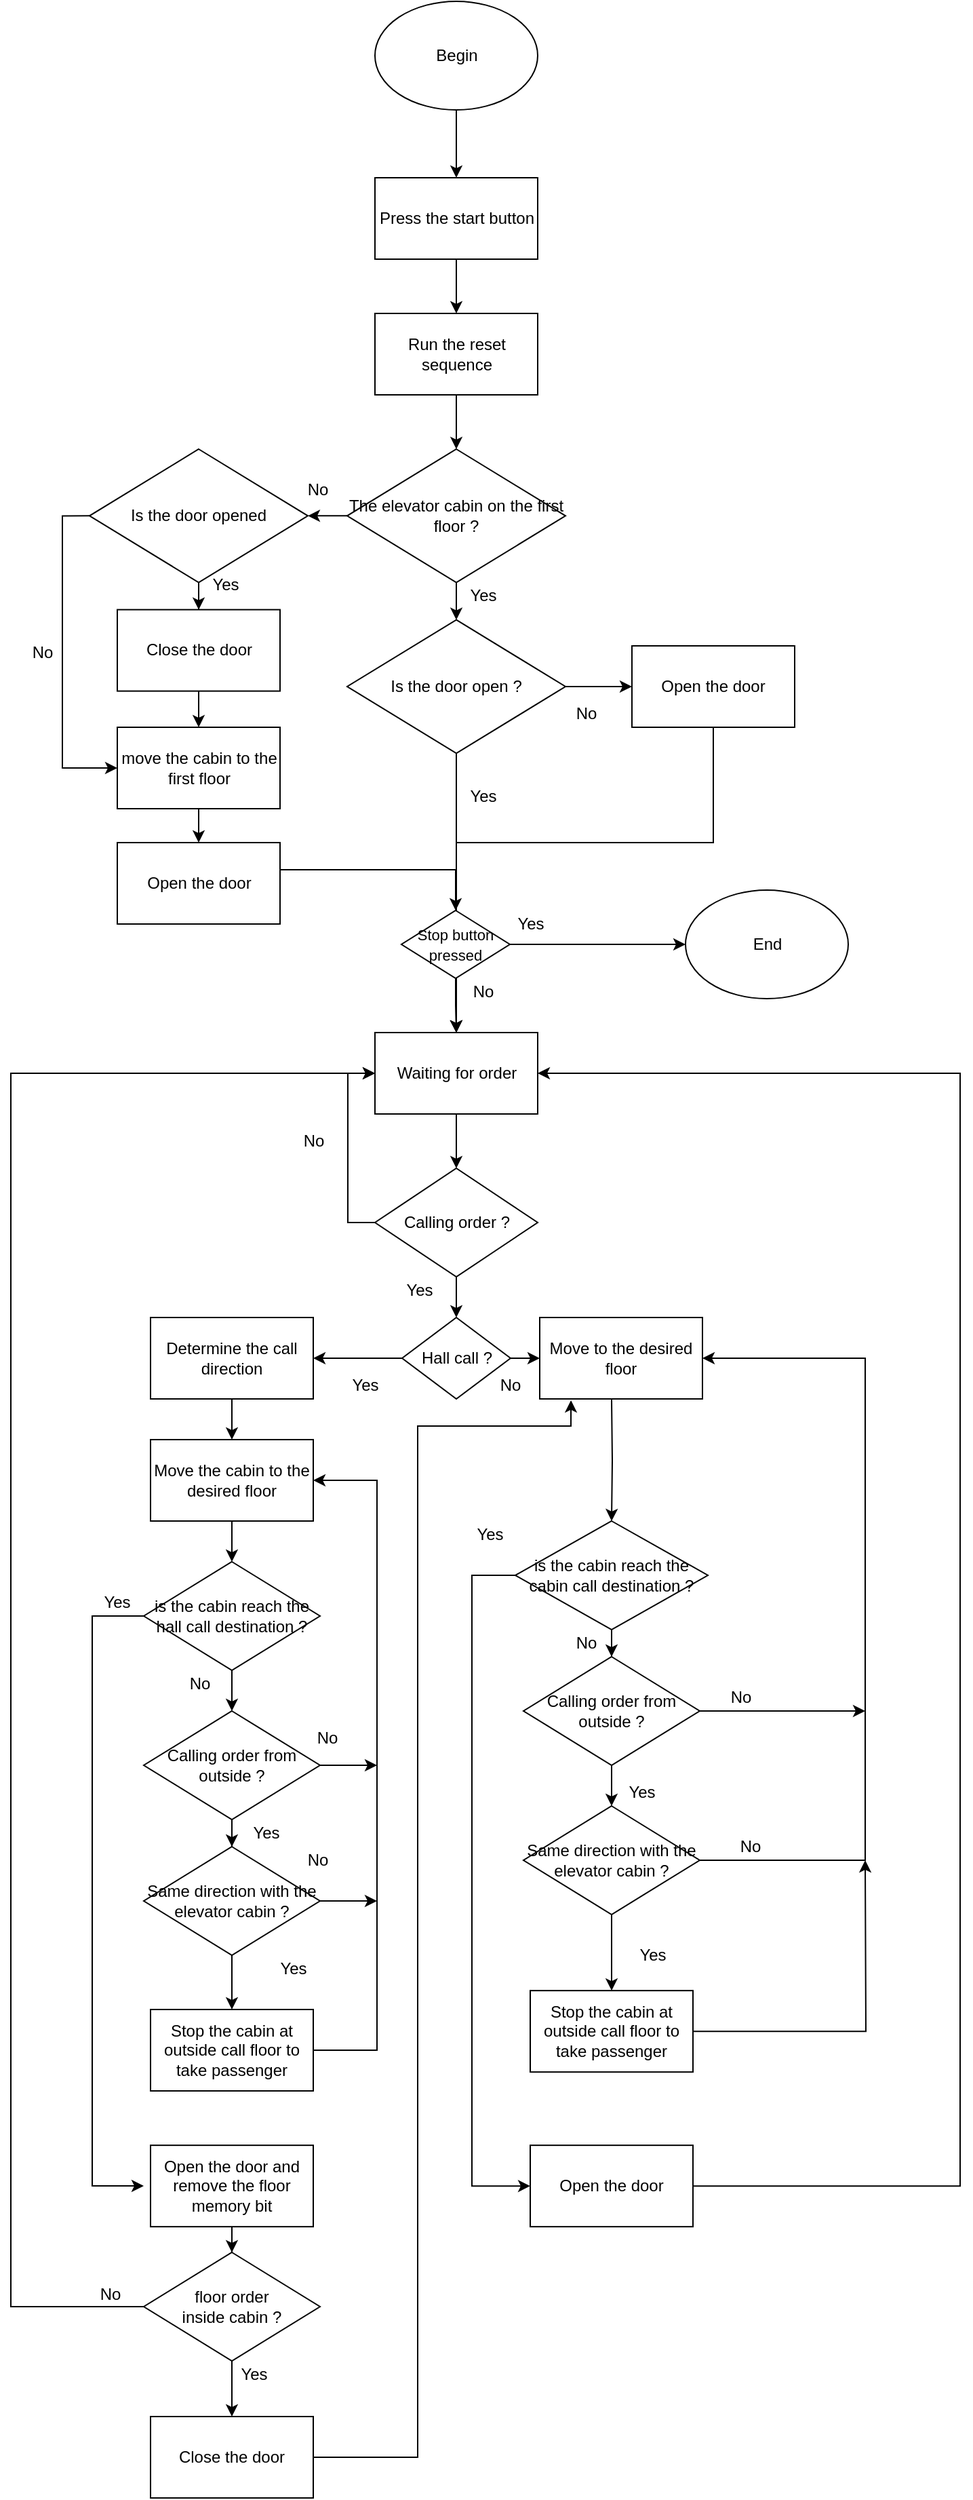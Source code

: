 <mxfile version="13.2.4" type="device"><diagram id="p5sbpsau_v9QYfeyIrQI" name="Page-1"><mxGraphModel dx="852" dy="2832" grid="1" gridSize="10" guides="1" tooltips="1" connect="1" arrows="1" fold="1" page="1" pageScale="1" pageWidth="827" pageHeight="1169" math="0" shadow="0"><root><mxCell id="0"/><mxCell id="1" parent="0"/><mxCell id="8Q7vFnTOuKzn2Cm3QJJg-75" value="" style="edgeStyle=orthogonalEdgeStyle;rounded=0;orthogonalLoop=1;jettySize=auto;html=1;" parent="1" source="mR__woh6rIqrEzdTf3bD-2" target="8Q7vFnTOuKzn2Cm3QJJg-74" edge="1"><mxGeometry relative="1" as="geometry"/></mxCell><mxCell id="mR__woh6rIqrEzdTf3bD-2" value="Begin" style="ellipse;whiteSpace=wrap;html=1;" parent="1" vertex="1"><mxGeometry x="348.5" y="-2310" width="120" height="80" as="geometry"/></mxCell><mxCell id="mR__woh6rIqrEzdTf3bD-15" value="" style="edgeStyle=orthogonalEdgeStyle;rounded=0;orthogonalLoop=1;jettySize=auto;html=1;" parent="1" source="mR__woh6rIqrEzdTf3bD-12" target="mR__woh6rIqrEzdTf3bD-14" edge="1"><mxGeometry relative="1" as="geometry"/></mxCell><mxCell id="mR__woh6rIqrEzdTf3bD-12" value="Run the reset sequence" style="rounded=0;whiteSpace=wrap;html=1;" parent="1" vertex="1"><mxGeometry x="348.5" y="-2080" width="120" height="60" as="geometry"/></mxCell><mxCell id="mR__woh6rIqrEzdTf3bD-22" value="" style="edgeStyle=orthogonalEdgeStyle;rounded=0;orthogonalLoop=1;jettySize=auto;html=1;" parent="1" source="mR__woh6rIqrEzdTf3bD-14" target="mR__woh6rIqrEzdTf3bD-21" edge="1"><mxGeometry relative="1" as="geometry"/></mxCell><mxCell id="mR__woh6rIqrEzdTf3bD-31" value="" style="edgeStyle=orthogonalEdgeStyle;rounded=0;orthogonalLoop=1;jettySize=auto;html=1;" parent="1" source="mR__woh6rIqrEzdTf3bD-14" target="mR__woh6rIqrEzdTf3bD-30" edge="1"><mxGeometry relative="1" as="geometry"/></mxCell><mxCell id="mR__woh6rIqrEzdTf3bD-14" value="The elevator cabin on the first floor ?" style="rhombus;whiteSpace=wrap;html=1;" parent="1" vertex="1"><mxGeometry x="328" y="-1980" width="161" height="98.32" as="geometry"/></mxCell><mxCell id="mR__woh6rIqrEzdTf3bD-24" value="" style="edgeStyle=orthogonalEdgeStyle;rounded=0;orthogonalLoop=1;jettySize=auto;html=1;" parent="1" source="mR__woh6rIqrEzdTf3bD-21" target="mR__woh6rIqrEzdTf3bD-23" edge="1"><mxGeometry relative="1" as="geometry"/></mxCell><mxCell id="mR__woh6rIqrEzdTf3bD-41" value="" style="edgeStyle=orthogonalEdgeStyle;rounded=0;orthogonalLoop=1;jettySize=auto;html=1;" parent="1" source="mR__woh6rIqrEzdTf3bD-21" target="mR__woh6rIqrEzdTf3bD-40" edge="1"><mxGeometry relative="1" as="geometry"/></mxCell><mxCell id="mR__woh6rIqrEzdTf3bD-21" value="Is the door open ?" style="rhombus;whiteSpace=wrap;html=1;" parent="1" vertex="1"><mxGeometry x="328" y="-1854.16" width="161" height="98.32" as="geometry"/></mxCell><mxCell id="mR__woh6rIqrEzdTf3bD-47" style="edgeStyle=orthogonalEdgeStyle;rounded=0;orthogonalLoop=1;jettySize=auto;html=1;exitX=0.5;exitY=1;exitDx=0;exitDy=0;entryX=0.5;entryY=0;entryDx=0;entryDy=0;" parent="1" source="mR__woh6rIqrEzdTf3bD-23" target="mR__woh6rIqrEzdTf3bD-40" edge="1"><mxGeometry relative="1" as="geometry"><Array as="points"><mxPoint x="598" y="-1690"/><mxPoint x="409" y="-1690"/></Array></mxGeometry></mxCell><mxCell id="mR__woh6rIqrEzdTf3bD-23" value="Open the door" style="rounded=0;whiteSpace=wrap;html=1;" parent="1" vertex="1"><mxGeometry x="538" y="-1835" width="120" height="60" as="geometry"/></mxCell><mxCell id="mR__woh6rIqrEzdTf3bD-25" value="No" style="text;html=1;align=center;verticalAlign=middle;resizable=0;points=[];autosize=1;" parent="1" vertex="1"><mxGeometry x="489" y="-1795" width="30" height="20" as="geometry"/></mxCell><mxCell id="mR__woh6rIqrEzdTf3bD-29" value="Yes" style="text;html=1;align=center;verticalAlign=middle;resizable=0;points=[];autosize=1;" parent="1" vertex="1"><mxGeometry x="408" y="-1881.68" width="40" height="20" as="geometry"/></mxCell><mxCell id="mR__woh6rIqrEzdTf3bD-34" value="" style="edgeStyle=orthogonalEdgeStyle;rounded=0;orthogonalLoop=1;jettySize=auto;html=1;" parent="1" source="mR__woh6rIqrEzdTf3bD-30" target="mR__woh6rIqrEzdTf3bD-33" edge="1"><mxGeometry relative="1" as="geometry"/></mxCell><mxCell id="mR__woh6rIqrEzdTf3bD-39" style="edgeStyle=orthogonalEdgeStyle;rounded=0;orthogonalLoop=1;jettySize=auto;html=1;exitX=0;exitY=0.5;exitDx=0;exitDy=0;entryX=0;entryY=0.5;entryDx=0;entryDy=0;" parent="1" source="mR__woh6rIqrEzdTf3bD-30" target="mR__woh6rIqrEzdTf3bD-35" edge="1"><mxGeometry relative="1" as="geometry"/></mxCell><mxCell id="mR__woh6rIqrEzdTf3bD-30" value="Is the door opened" style="rhombus;whiteSpace=wrap;html=1;" parent="1" vertex="1"><mxGeometry x="138" y="-1980" width="161" height="98.32" as="geometry"/></mxCell><mxCell id="mR__woh6rIqrEzdTf3bD-32" value="No" style="text;html=1;align=center;verticalAlign=middle;resizable=0;points=[];autosize=1;" parent="1" vertex="1"><mxGeometry x="291" y="-1960" width="30" height="20" as="geometry"/></mxCell><mxCell id="mR__woh6rIqrEzdTf3bD-36" value="" style="edgeStyle=orthogonalEdgeStyle;rounded=0;orthogonalLoop=1;jettySize=auto;html=1;" parent="1" source="mR__woh6rIqrEzdTf3bD-33" target="mR__woh6rIqrEzdTf3bD-35" edge="1"><mxGeometry relative="1" as="geometry"/></mxCell><mxCell id="mR__woh6rIqrEzdTf3bD-33" value="Close the door" style="rounded=0;whiteSpace=wrap;html=1;" parent="1" vertex="1"><mxGeometry x="158.5" y="-1861.68" width="120" height="60" as="geometry"/></mxCell><mxCell id="mR__woh6rIqrEzdTf3bD-53" value="" style="edgeStyle=orthogonalEdgeStyle;rounded=0;orthogonalLoop=1;jettySize=auto;html=1;" parent="1" source="mR__woh6rIqrEzdTf3bD-35" target="mR__woh6rIqrEzdTf3bD-52" edge="1"><mxGeometry relative="1" as="geometry"/></mxCell><mxCell id="mR__woh6rIqrEzdTf3bD-35" value="move the cabin to the first floor" style="rounded=0;whiteSpace=wrap;html=1;" parent="1" vertex="1"><mxGeometry x="158.5" y="-1775" width="120" height="60" as="geometry"/></mxCell><mxCell id="8Q7vFnTOuKzn2Cm3QJJg-78" value="" style="edgeStyle=orthogonalEdgeStyle;rounded=0;orthogonalLoop=1;jettySize=auto;html=1;" parent="1" source="mR__woh6rIqrEzdTf3bD-40" target="8Q7vFnTOuKzn2Cm3QJJg-77" edge="1"><mxGeometry relative="1" as="geometry"/></mxCell><mxCell id="mR__woh6rIqrEzdTf3bD-40" value="Waiting for order" style="rounded=0;whiteSpace=wrap;html=1;" parent="1" vertex="1"><mxGeometry x="348.5" y="-1550" width="120" height="60" as="geometry"/></mxCell><mxCell id="mR__woh6rIqrEzdTf3bD-55" value="" style="edgeStyle=orthogonalEdgeStyle;rounded=0;orthogonalLoop=1;jettySize=auto;html=1;entryX=0.5;entryY=0;entryDx=0;entryDy=0;" parent="1" source="8Q7vFnTOuKzn2Cm3QJJg-126" target="mR__woh6rIqrEzdTf3bD-40" edge="1"><mxGeometry relative="1" as="geometry"><mxPoint x="408" y="-1660" as="targetPoint"/></mxGeometry></mxCell><mxCell id="mR__woh6rIqrEzdTf3bD-52" value="Open the door" style="rounded=0;whiteSpace=wrap;html=1;" parent="1" vertex="1"><mxGeometry x="158.5" y="-1690" width="120" height="60" as="geometry"/></mxCell><mxCell id="mR__woh6rIqrEzdTf3bD-56" value="Yes" style="text;html=1;align=center;verticalAlign=middle;resizable=0;points=[];autosize=1;" parent="1" vertex="1"><mxGeometry x="408" y="-1734" width="40" height="20" as="geometry"/></mxCell><mxCell id="mR__woh6rIqrEzdTf3bD-57" value="No" style="text;html=1;align=center;verticalAlign=middle;resizable=0;points=[];autosize=1;" parent="1" vertex="1"><mxGeometry x="88" y="-1840" width="30" height="20" as="geometry"/></mxCell><mxCell id="mR__woh6rIqrEzdTf3bD-58" value="Yes" style="text;html=1;align=center;verticalAlign=middle;resizable=0;points=[];autosize=1;" parent="1" vertex="1"><mxGeometry x="218" y="-1890" width="40" height="20" as="geometry"/></mxCell><mxCell id="Mq6rToyhjG0po9L1YqAN-29" value="" style="edgeStyle=orthogonalEdgeStyle;rounded=0;orthogonalLoop=1;jettySize=auto;html=1;" parent="1" source="mR__woh6rIqrEzdTf3bD-110" target="mR__woh6rIqrEzdTf3bD-111" edge="1"><mxGeometry relative="1" as="geometry"/></mxCell><mxCell id="mR__woh6rIqrEzdTf3bD-110" value="Determine the call direction" style="rounded=0;whiteSpace=wrap;html=1;" parent="1" vertex="1"><mxGeometry x="183" y="-1340" width="120" height="60" as="geometry"/></mxCell><mxCell id="Mq6rToyhjG0po9L1YqAN-32" value="" style="edgeStyle=orthogonalEdgeStyle;rounded=0;orthogonalLoop=1;jettySize=auto;html=1;" parent="1" source="mR__woh6rIqrEzdTf3bD-111" target="8Q7vFnTOuKzn2Cm3QJJg-111" edge="1"><mxGeometry relative="1" as="geometry"/></mxCell><mxCell id="mR__woh6rIqrEzdTf3bD-111" value="Move the cabin to the desired floor" style="rounded=0;whiteSpace=wrap;html=1;" parent="1" vertex="1"><mxGeometry x="183" y="-1250" width="120" height="60" as="geometry"/></mxCell><mxCell id="Mq6rToyhjG0po9L1YqAN-56" value="" style="edgeStyle=orthogonalEdgeStyle;rounded=0;orthogonalLoop=1;jettySize=auto;html=1;entryX=1;entryY=0.5;entryDx=0;entryDy=0;" parent="1" source="mR__woh6rIqrEzdTf3bD-113" target="mR__woh6rIqrEzdTf3bD-111" edge="1"><mxGeometry relative="1" as="geometry"><mxPoint x="330" y="-1220" as="targetPoint"/><Array as="points"><mxPoint x="350" y="-800"/><mxPoint x="350" y="-1220"/></Array></mxGeometry></mxCell><mxCell id="mR__woh6rIqrEzdTf3bD-113" value="Stop the cabin at outside call floor to take passenger" style="rounded=0;whiteSpace=wrap;html=1;" parent="1" vertex="1"><mxGeometry x="183" y="-830" width="120" height="60" as="geometry"/></mxCell><mxCell id="Mq6rToyhjG0po9L1YqAN-70" value="" style="edgeStyle=orthogonalEdgeStyle;rounded=0;orthogonalLoop=1;jettySize=auto;html=1;entryX=0.5;entryY=0;entryDx=0;entryDy=0;" parent="1" source="mR__woh6rIqrEzdTf3bD-114" target="8Q7vFnTOuKzn2Cm3QJJg-19" edge="1"><mxGeometry relative="1" as="geometry"><mxPoint x="390" y="-590" as="targetPoint"/></mxGeometry></mxCell><mxCell id="mR__woh6rIqrEzdTf3bD-114" value="Open the door and remove the floor memory bit" style="rounded=0;whiteSpace=wrap;html=1;" parent="1" vertex="1"><mxGeometry x="183" y="-729.92" width="120" height="60" as="geometry"/></mxCell><mxCell id="8Q7vFnTOuKzn2Cm3QJJg-5" value="Move to the desired floor" style="rounded=0;whiteSpace=wrap;html=1;" parent="1" vertex="1"><mxGeometry x="470" y="-1340" width="120" height="60" as="geometry"/></mxCell><mxCell id="8Q7vFnTOuKzn2Cm3QJJg-13" value="" style="edgeStyle=orthogonalEdgeStyle;rounded=0;orthogonalLoop=1;jettySize=auto;html=1;" parent="1" source="8Q7vFnTOuKzn2Cm3QJJg-6" target="8Q7vFnTOuKzn2Cm3QJJg-10" edge="1"><mxGeometry relative="1" as="geometry"/></mxCell><mxCell id="Mq6rToyhjG0po9L1YqAN-27" value="" style="edgeStyle=orthogonalEdgeStyle;rounded=0;orthogonalLoop=1;jettySize=auto;html=1;" parent="1" source="8Q7vFnTOuKzn2Cm3QJJg-6" edge="1"><mxGeometry relative="1" as="geometry"><mxPoint x="710" y="-1050" as="targetPoint"/></mxGeometry></mxCell><mxCell id="8Q7vFnTOuKzn2Cm3QJJg-6" value="Calling order from outside ?" style="rhombus;whiteSpace=wrap;html=1;" parent="1" vertex="1"><mxGeometry x="458" y="-1090" width="130" height="80" as="geometry"/></mxCell><mxCell id="8Q7vFnTOuKzn2Cm3QJJg-16" value="" style="edgeStyle=orthogonalEdgeStyle;rounded=0;orthogonalLoop=1;jettySize=auto;html=1;" parent="1" source="8Q7vFnTOuKzn2Cm3QJJg-10" target="8Q7vFnTOuKzn2Cm3QJJg-14" edge="1"><mxGeometry relative="1" as="geometry"/></mxCell><mxCell id="Mq6rToyhjG0po9L1YqAN-25" value="" style="edgeStyle=orthogonalEdgeStyle;rounded=0;orthogonalLoop=1;jettySize=auto;html=1;entryX=1;entryY=0.5;entryDx=0;entryDy=0;" parent="1" source="8Q7vFnTOuKzn2Cm3QJJg-10" target="8Q7vFnTOuKzn2Cm3QJJg-5" edge="1"><mxGeometry relative="1" as="geometry"><mxPoint x="668" y="-1310" as="targetPoint"/><Array as="points"><mxPoint x="710" y="-940"/><mxPoint x="710" y="-1310"/></Array></mxGeometry></mxCell><mxCell id="8Q7vFnTOuKzn2Cm3QJJg-10" value="Same direction with the elevator cabin ?" style="rhombus;whiteSpace=wrap;html=1;" parent="1" vertex="1"><mxGeometry x="458" y="-980" width="130" height="80" as="geometry"/></mxCell><mxCell id="8Q7vFnTOuKzn2Cm3QJJg-14" value="Stop the cabin at outside call floor to take passenger" style="rounded=0;whiteSpace=wrap;html=1;" parent="1" vertex="1"><mxGeometry x="463" y="-843.92" width="120" height="60" as="geometry"/></mxCell><mxCell id="8Q7vFnTOuKzn2Cm3QJJg-25" value="" style="edgeStyle=orthogonalEdgeStyle;rounded=0;orthogonalLoop=1;jettySize=auto;html=1;" parent="1" source="8Q7vFnTOuKzn2Cm3QJJg-19" target="8Q7vFnTOuKzn2Cm3QJJg-23" edge="1"><mxGeometry relative="1" as="geometry"/></mxCell><mxCell id="Mq6rToyhjG0po9L1YqAN-72" value="" style="edgeStyle=orthogonalEdgeStyle;rounded=0;orthogonalLoop=1;jettySize=auto;html=1;entryX=0;entryY=0.5;entryDx=0;entryDy=0;" parent="1" source="8Q7vFnTOuKzn2Cm3QJJg-19" target="mR__woh6rIqrEzdTf3bD-40" edge="1"><mxGeometry relative="1" as="geometry"><mxPoint x="230" y="-1510" as="targetPoint"/><Array as="points"><mxPoint x="80" y="-611"/><mxPoint x="80" y="-1520"/></Array></mxGeometry></mxCell><mxCell id="8Q7vFnTOuKzn2Cm3QJJg-19" value="floor order &lt;br&gt;inside cabin ?" style="rhombus;whiteSpace=wrap;html=1;" parent="1" vertex="1"><mxGeometry x="178" y="-651" width="130" height="80" as="geometry"/></mxCell><mxCell id="Mq6rToyhjG0po9L1YqAN-74" value="" style="edgeStyle=orthogonalEdgeStyle;rounded=0;orthogonalLoop=1;jettySize=auto;html=1;entryX=0.192;entryY=1.017;entryDx=0;entryDy=0;entryPerimeter=0;" parent="1" source="8Q7vFnTOuKzn2Cm3QJJg-23" target="8Q7vFnTOuKzn2Cm3QJJg-5" edge="1"><mxGeometry relative="1" as="geometry"><mxPoint x="390" y="-1260" as="targetPoint"/><Array as="points"><mxPoint x="380" y="-500"/><mxPoint x="380" y="-1260"/><mxPoint x="493" y="-1260"/></Array></mxGeometry></mxCell><mxCell id="8Q7vFnTOuKzn2Cm3QJJg-23" value="Close the door" style="rounded=0;whiteSpace=wrap;html=1;" parent="1" vertex="1"><mxGeometry x="183" y="-530" width="120" height="60" as="geometry"/></mxCell><mxCell id="8Q7vFnTOuKzn2Cm3QJJg-36" value="Yes" style="text;html=1;align=center;verticalAlign=middle;resizable=0;points=[];autosize=1;" parent="1" vertex="1"><mxGeometry x="524.5" y="-1000" width="40" height="20" as="geometry"/></mxCell><mxCell id="8Q7vFnTOuKzn2Cm3QJJg-37" value="No" style="text;html=1;align=center;verticalAlign=middle;resizable=0;points=[];autosize=1;" parent="1" vertex="1"><mxGeometry x="603" y="-1070" width="30" height="20" as="geometry"/></mxCell><mxCell id="8Q7vFnTOuKzn2Cm3QJJg-39" value="Yes" style="text;html=1;align=center;verticalAlign=middle;resizable=0;points=[];autosize=1;" parent="1" vertex="1"><mxGeometry x="532.5" y="-879.96" width="40" height="20" as="geometry"/></mxCell><mxCell id="8Q7vFnTOuKzn2Cm3QJJg-55" style="edgeStyle=orthogonalEdgeStyle;rounded=0;orthogonalLoop=1;jettySize=auto;html=1;exitX=0;exitY=0.5;exitDx=0;exitDy=0;entryX=0;entryY=0.5;entryDx=0;entryDy=0;" parent="1" source="8Q7vFnTOuKzn2Cm3QJJg-50" target="8Q7vFnTOuKzn2Cm3QJJg-17" edge="1"><mxGeometry relative="1" as="geometry"><mxPoint x="463" y="-740" as="targetPoint"/><Array as="points"><mxPoint x="420" y="-1150"/><mxPoint x="420" y="-700"/></Array></mxGeometry></mxCell><mxCell id="Mq6rToyhjG0po9L1YqAN-23" value="" style="edgeStyle=orthogonalEdgeStyle;rounded=0;orthogonalLoop=1;jettySize=auto;html=1;" parent="1" source="8Q7vFnTOuKzn2Cm3QJJg-50" target="8Q7vFnTOuKzn2Cm3QJJg-6" edge="1"><mxGeometry relative="1" as="geometry"/></mxCell><mxCell id="8Q7vFnTOuKzn2Cm3QJJg-50" value="is the cabin reach the cabin call destination ?" style="rhombus;whiteSpace=wrap;html=1;" parent="1" vertex="1"><mxGeometry x="452" y="-1190" width="142" height="80" as="geometry"/></mxCell><mxCell id="8Q7vFnTOuKzn2Cm3QJJg-54" value="No" style="text;html=1;align=center;verticalAlign=middle;resizable=0;points=[];autosize=1;" parent="1" vertex="1"><mxGeometry x="489" y="-1110" width="30" height="20" as="geometry"/></mxCell><mxCell id="8Q7vFnTOuKzn2Cm3QJJg-59" value="No" style="text;html=1;align=center;verticalAlign=middle;resizable=0;points=[];autosize=1;" parent="1" vertex="1"><mxGeometry x="610" y="-960" width="30" height="20" as="geometry"/></mxCell><mxCell id="8Q7vFnTOuKzn2Cm3QJJg-60" value="Yes" style="text;html=1;align=center;verticalAlign=middle;resizable=0;points=[];autosize=1;" parent="1" vertex="1"><mxGeometry x="413" y="-1190" width="40" height="20" as="geometry"/></mxCell><mxCell id="8Q7vFnTOuKzn2Cm3QJJg-67" value="Yes" style="text;html=1;align=center;verticalAlign=middle;resizable=0;points=[];autosize=1;" parent="1" vertex="1"><mxGeometry x="321" y="-1300" width="40" height="20" as="geometry"/></mxCell><mxCell id="8Q7vFnTOuKzn2Cm3QJJg-76" value="" style="edgeStyle=orthogonalEdgeStyle;rounded=0;orthogonalLoop=1;jettySize=auto;html=1;" parent="1" source="8Q7vFnTOuKzn2Cm3QJJg-74" target="mR__woh6rIqrEzdTf3bD-12" edge="1"><mxGeometry relative="1" as="geometry"/></mxCell><mxCell id="8Q7vFnTOuKzn2Cm3QJJg-74" value="Press the start button" style="rounded=0;whiteSpace=wrap;html=1;" parent="1" vertex="1"><mxGeometry x="348.5" y="-2180" width="120" height="60" as="geometry"/></mxCell><mxCell id="8Q7vFnTOuKzn2Cm3QJJg-79" style="edgeStyle=orthogonalEdgeStyle;rounded=0;orthogonalLoop=1;jettySize=auto;html=1;exitX=0;exitY=0.5;exitDx=0;exitDy=0;entryX=0;entryY=0.5;entryDx=0;entryDy=0;" parent="1" source="8Q7vFnTOuKzn2Cm3QJJg-77" target="mR__woh6rIqrEzdTf3bD-40" edge="1"><mxGeometry relative="1" as="geometry"/></mxCell><mxCell id="8Q7vFnTOuKzn2Cm3QJJg-84" value="" style="edgeStyle=orthogonalEdgeStyle;rounded=0;orthogonalLoop=1;jettySize=auto;html=1;" parent="1" source="8Q7vFnTOuKzn2Cm3QJJg-77" target="8Q7vFnTOuKzn2Cm3QJJg-83" edge="1"><mxGeometry relative="1" as="geometry"/></mxCell><mxCell id="8Q7vFnTOuKzn2Cm3QJJg-77" value="Calling order ?" style="rhombus;whiteSpace=wrap;html=1;" parent="1" vertex="1"><mxGeometry x="348.5" y="-1450" width="120" height="80" as="geometry"/></mxCell><mxCell id="8Q7vFnTOuKzn2Cm3QJJg-81" value="No" style="text;html=1;align=center;verticalAlign=middle;resizable=0;points=[];autosize=1;" parent="1" vertex="1"><mxGeometry x="288" y="-1480" width="30" height="20" as="geometry"/></mxCell><mxCell id="8Q7vFnTOuKzn2Cm3QJJg-82" value="Yes" style="text;html=1;align=center;verticalAlign=middle;resizable=0;points=[];autosize=1;" parent="1" vertex="1"><mxGeometry x="361" y="-1370" width="40" height="20" as="geometry"/></mxCell><mxCell id="Mq6rToyhjG0po9L1YqAN-18" value="" style="edgeStyle=orthogonalEdgeStyle;rounded=0;orthogonalLoop=1;jettySize=auto;html=1;" parent="1" source="8Q7vFnTOuKzn2Cm3QJJg-83" target="8Q7vFnTOuKzn2Cm3QJJg-5" edge="1"><mxGeometry relative="1" as="geometry"/></mxCell><mxCell id="Mq6rToyhjG0po9L1YqAN-37" value="" style="edgeStyle=orthogonalEdgeStyle;rounded=0;orthogonalLoop=1;jettySize=auto;html=1;" parent="1" source="8Q7vFnTOuKzn2Cm3QJJg-83" target="mR__woh6rIqrEzdTf3bD-110" edge="1"><mxGeometry relative="1" as="geometry"/></mxCell><mxCell id="8Q7vFnTOuKzn2Cm3QJJg-83" value="Hall call ?" style="rhombus;whiteSpace=wrap;html=1;" parent="1" vertex="1"><mxGeometry x="368.5" y="-1340" width="80" height="60" as="geometry"/></mxCell><mxCell id="8Q7vFnTOuKzn2Cm3QJJg-88" value="No" style="text;html=1;align=center;verticalAlign=middle;resizable=0;points=[];autosize=1;" parent="1" vertex="1"><mxGeometry x="433" y="-1300" width="30" height="20" as="geometry"/></mxCell><mxCell id="8Q7vFnTOuKzn2Cm3QJJg-97" value="Yes" style="text;html=1;align=center;verticalAlign=middle;resizable=0;points=[];autosize=1;" parent="1" vertex="1"><mxGeometry x="238.5" y="-571" width="40" height="20" as="geometry"/></mxCell><mxCell id="8Q7vFnTOuKzn2Cm3QJJg-104" value="" style="edgeStyle=orthogonalEdgeStyle;rounded=0;orthogonalLoop=1;jettySize=auto;html=1;" parent="1" source="8Q7vFnTOuKzn2Cm3QJJg-100" target="8Q7vFnTOuKzn2Cm3QJJg-101" edge="1"><mxGeometry relative="1" as="geometry"/></mxCell><mxCell id="Mq6rToyhjG0po9L1YqAN-50" value="" style="edgeStyle=orthogonalEdgeStyle;rounded=0;orthogonalLoop=1;jettySize=auto;html=1;" parent="1" source="8Q7vFnTOuKzn2Cm3QJJg-100" edge="1"><mxGeometry relative="1" as="geometry"><mxPoint x="350" y="-1010" as="targetPoint"/></mxGeometry></mxCell><mxCell id="8Q7vFnTOuKzn2Cm3QJJg-100" value="Calling order from outside ?" style="rhombus;whiteSpace=wrap;html=1;" parent="1" vertex="1"><mxGeometry x="178" y="-1050" width="130" height="80" as="geometry"/></mxCell><mxCell id="8Q7vFnTOuKzn2Cm3QJJg-105" value="" style="edgeStyle=orthogonalEdgeStyle;rounded=0;orthogonalLoop=1;jettySize=auto;html=1;" parent="1" source="8Q7vFnTOuKzn2Cm3QJJg-101" target="mR__woh6rIqrEzdTf3bD-113" edge="1"><mxGeometry relative="1" as="geometry"/></mxCell><mxCell id="Mq6rToyhjG0po9L1YqAN-54" value="" style="edgeStyle=orthogonalEdgeStyle;rounded=0;orthogonalLoop=1;jettySize=auto;html=1;" parent="1" source="8Q7vFnTOuKzn2Cm3QJJg-101" edge="1"><mxGeometry relative="1" as="geometry"><mxPoint x="350" y="-910" as="targetPoint"/></mxGeometry></mxCell><mxCell id="8Q7vFnTOuKzn2Cm3QJJg-101" value="Same direction with the elevator cabin ?" style="rhombus;whiteSpace=wrap;html=1;" parent="1" vertex="1"><mxGeometry x="178" y="-950" width="130" height="80" as="geometry"/></mxCell><mxCell id="8Q7vFnTOuKzn2Cm3QJJg-107" value="Yes" style="text;html=1;align=center;verticalAlign=middle;resizable=0;points=[];autosize=1;" parent="1" vertex="1"><mxGeometry x="268" y="-870" width="40" height="20" as="geometry"/></mxCell><mxCell id="Mq6rToyhjG0po9L1YqAN-40" value="" style="edgeStyle=orthogonalEdgeStyle;rounded=0;orthogonalLoop=1;jettySize=auto;html=1;" parent="1" source="8Q7vFnTOuKzn2Cm3QJJg-111" target="8Q7vFnTOuKzn2Cm3QJJg-100" edge="1"><mxGeometry relative="1" as="geometry"/></mxCell><mxCell id="Mq6rToyhjG0po9L1YqAN-64" value="" style="edgeStyle=orthogonalEdgeStyle;rounded=0;orthogonalLoop=1;jettySize=auto;html=1;" parent="1" source="8Q7vFnTOuKzn2Cm3QJJg-111" edge="1"><mxGeometry relative="1" as="geometry"><mxPoint x="178" y="-700" as="targetPoint"/><Array as="points"><mxPoint x="140" y="-1120"/><mxPoint x="140" y="-700"/></Array></mxGeometry></mxCell><mxCell id="8Q7vFnTOuKzn2Cm3QJJg-111" value="is the cabin reach the hall call destination ?" style="rhombus;whiteSpace=wrap;html=1;" parent="1" vertex="1"><mxGeometry x="178" y="-1160" width="130" height="80" as="geometry"/></mxCell><mxCell id="8Q7vFnTOuKzn2Cm3QJJg-115" value="Yes" style="text;html=1;align=center;verticalAlign=middle;resizable=0;points=[];autosize=1;" parent="1" vertex="1"><mxGeometry x="138" y="-1140" width="40" height="20" as="geometry"/></mxCell><mxCell id="8Q7vFnTOuKzn2Cm3QJJg-117" value="No" style="text;html=1;align=center;verticalAlign=middle;resizable=0;points=[];autosize=1;" parent="1" vertex="1"><mxGeometry x="298" y="-1040" width="30" height="20" as="geometry"/></mxCell><mxCell id="8Q7vFnTOuKzn2Cm3QJJg-118" value="No" style="text;html=1;align=center;verticalAlign=middle;resizable=0;points=[];autosize=1;" parent="1" vertex="1"><mxGeometry x="291" y="-950" width="30" height="20" as="geometry"/></mxCell><mxCell id="8Q7vFnTOuKzn2Cm3QJJg-122" value="No" style="text;html=1;align=center;verticalAlign=middle;resizable=0;points=[];autosize=1;" parent="1" vertex="1"><mxGeometry x="138" y="-630" width="30" height="20" as="geometry"/></mxCell><mxCell id="8Q7vFnTOuKzn2Cm3QJJg-126" value="&lt;font style=&quot;font-size: 11px&quot;&gt;Stop button pressed&lt;/font&gt;" style="rhombus;whiteSpace=wrap;html=1;" parent="1" vertex="1"><mxGeometry x="368" y="-1640" width="80" height="50" as="geometry"/></mxCell><mxCell id="8Q7vFnTOuKzn2Cm3QJJg-127" value="" style="edgeStyle=orthogonalEdgeStyle;rounded=0;orthogonalLoop=1;jettySize=auto;html=1;entryX=0.5;entryY=0;entryDx=0;entryDy=0;" parent="1" source="mR__woh6rIqrEzdTf3bD-52" target="8Q7vFnTOuKzn2Cm3QJJg-126" edge="1"><mxGeometry relative="1" as="geometry"><mxPoint x="408.5" y="-1550" as="targetPoint"/><mxPoint x="278.5" y="-1660" as="sourcePoint"/><Array as="points"><mxPoint x="408" y="-1670"/></Array></mxGeometry></mxCell><mxCell id="8Q7vFnTOuKzn2Cm3QJJg-128" value="No" style="text;html=1;align=center;verticalAlign=middle;resizable=0;points=[];autosize=1;" parent="1" vertex="1"><mxGeometry x="413" y="-1590" width="30" height="20" as="geometry"/></mxCell><mxCell id="8Q7vFnTOuKzn2Cm3QJJg-130" value="Yes" style="text;html=1;align=center;verticalAlign=middle;resizable=0;points=[];autosize=1;" parent="1" vertex="1"><mxGeometry x="443" y="-1640" width="40" height="20" as="geometry"/></mxCell><mxCell id="Mq6rToyhjG0po9L1YqAN-11" value="End" style="ellipse;whiteSpace=wrap;html=1;" parent="1" vertex="1"><mxGeometry x="577.5" y="-1655" width="120" height="80" as="geometry"/></mxCell><mxCell id="Mq6rToyhjG0po9L1YqAN-12" style="edgeStyle=orthogonalEdgeStyle;rounded=0;orthogonalLoop=1;jettySize=auto;html=1;exitX=1;exitY=0.5;exitDx=0;exitDy=0;entryX=0;entryY=0.5;entryDx=0;entryDy=0;" parent="1" source="8Q7vFnTOuKzn2Cm3QJJg-126" target="Mq6rToyhjG0po9L1YqAN-11" edge="1"><mxGeometry relative="1" as="geometry"><mxPoint x="530" y="-1480" as="sourcePoint"/><mxPoint x="530" y="-1590" as="targetPoint"/></mxGeometry></mxCell><mxCell id="Mq6rToyhjG0po9L1YqAN-17" value="" style="edgeStyle=orthogonalEdgeStyle;rounded=0;orthogonalLoop=1;jettySize=auto;html=1;entryX=0.5;entryY=0;entryDx=0;entryDy=0;" parent="1" target="8Q7vFnTOuKzn2Cm3QJJg-50" edge="1"><mxGeometry relative="1" as="geometry"><mxPoint x="523" y="-1280" as="sourcePoint"/><mxPoint x="688" y="-1250" as="targetPoint"/></mxGeometry></mxCell><mxCell id="Mq6rToyhjG0po9L1YqAN-76" value="" style="edgeStyle=orthogonalEdgeStyle;rounded=0;orthogonalLoop=1;jettySize=auto;html=1;entryX=1;entryY=0.5;entryDx=0;entryDy=0;" parent="1" source="8Q7vFnTOuKzn2Cm3QJJg-17" target="mR__woh6rIqrEzdTf3bD-40" edge="1"><mxGeometry relative="1" as="geometry"><mxPoint x="780" y="-700" as="targetPoint"/><Array as="points"><mxPoint x="780" y="-700"/><mxPoint x="780" y="-1520"/></Array></mxGeometry></mxCell><mxCell id="8Q7vFnTOuKzn2Cm3QJJg-17" value="Open the door" style="rounded=0;whiteSpace=wrap;html=1;" parent="1" vertex="1"><mxGeometry x="463" y="-729.92" width="120" height="60" as="geometry"/></mxCell><mxCell id="Mq6rToyhjG0po9L1YqAN-28" value="" style="edgeStyle=orthogonalEdgeStyle;rounded=0;orthogonalLoop=1;jettySize=auto;html=1;" parent="1" source="8Q7vFnTOuKzn2Cm3QJJg-14" edge="1"><mxGeometry relative="1" as="geometry"><mxPoint x="523" y="-783.92" as="sourcePoint"/><mxPoint x="710" y="-940" as="targetPoint"/></mxGeometry></mxCell><mxCell id="Mq6rToyhjG0po9L1YqAN-39" value="Yes" style="text;html=1;align=center;verticalAlign=middle;resizable=0;points=[];autosize=1;" parent="1" vertex="1"><mxGeometry x="248" y="-970" width="40" height="20" as="geometry"/></mxCell><mxCell id="Mq6rToyhjG0po9L1YqAN-41" value="No" style="text;html=1;align=center;verticalAlign=middle;resizable=0;points=[];autosize=1;" parent="1" vertex="1"><mxGeometry x="203.5" y="-1080" width="30" height="20" as="geometry"/></mxCell></root></mxGraphModel></diagram></mxfile>